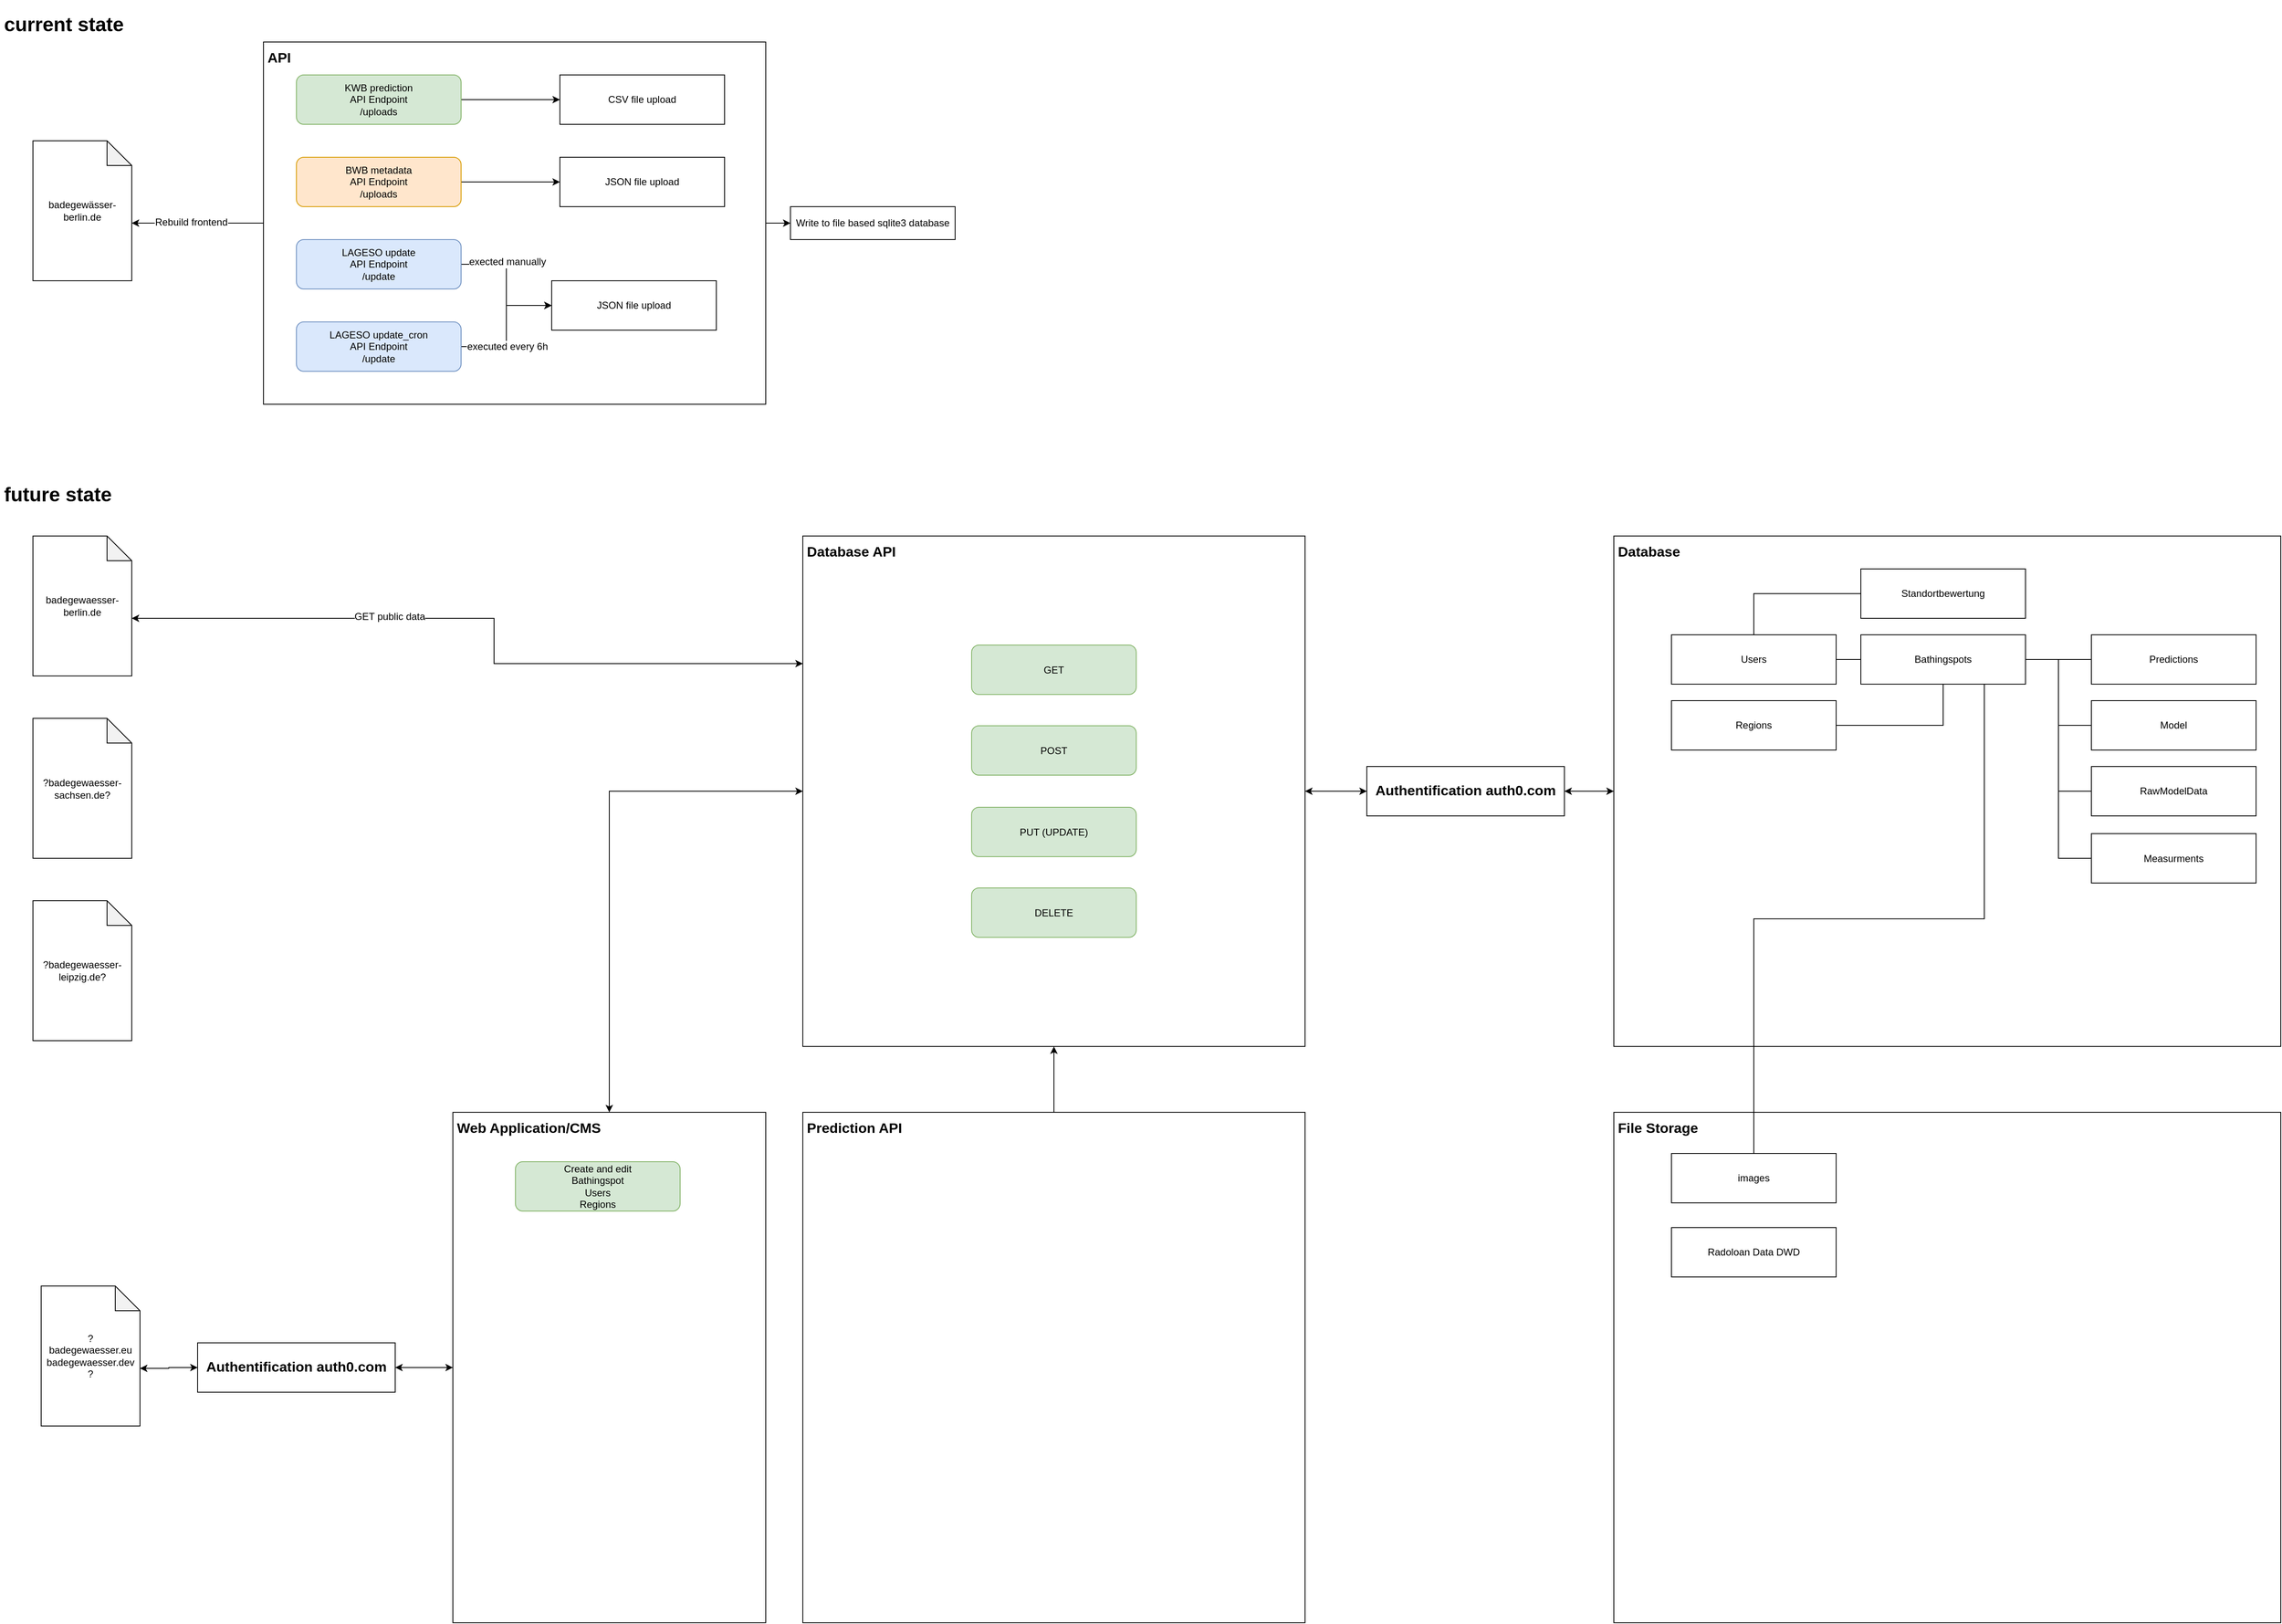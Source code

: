 <mxfile version="10.6.5" type="github"><diagram id="f5qFrhAt0QIMCM6FOQkb" name="Page-1"><mxGraphModel dx="2330" dy="2517" grid="1" gridSize="10" guides="1" tooltips="1" connect="1" arrows="1" fold="1" page="1" pageScale="1" pageWidth="827" pageHeight="1169" math="0" shadow="0"><root><mxCell id="0"/><mxCell id="1" parent="0"/><mxCell id="_vu0zIGkdGEpIibIL8r3-19" value="" style="edgeStyle=orthogonalEdgeStyle;rounded=0;orthogonalLoop=1;jettySize=auto;html=1;" parent="1" source="_vu0zIGkdGEpIibIL8r3-14" target="_vu0zIGkdGEpIibIL8r3-18" edge="1"><mxGeometry relative="1" as="geometry"/></mxCell><mxCell id="_vu0zIGkdGEpIibIL8r3-14" value="&lt;div style=&quot;text-align: left; font-size: 17px;&quot;&gt;&lt;b style=&quot;font-size: 17px;&quot;&gt;API&lt;/b&gt;&lt;/div&gt;" style="whiteSpace=wrap;html=1;rounded=0;fillColor=none;verticalAlign=top;align=left;spacing=5;fontSize=17;" parent="1" vertex="1"><mxGeometry x="320" y="40" width="610" height="440" as="geometry"/></mxCell><mxCell id="_vu0zIGkdGEpIibIL8r3-18" value="Write to file based sqlite3 database" style="whiteSpace=wrap;html=1;rounded=0;fillColor=#ffffff;shadow=0;comic=0;" parent="1" vertex="1"><mxGeometry x="960" y="240" width="200" height="40" as="geometry"/></mxCell><mxCell id="_vu0zIGkdGEpIibIL8r3-23" style="edgeStyle=orthogonalEdgeStyle;rounded=0;orthogonalLoop=1;jettySize=auto;html=1;exitX=0;exitY=0;exitDx=120;exitDy=100;exitPerimeter=0;entryX=0;entryY=0.5;entryDx=0;entryDy=0;strokeColor=#000000;endArrow=none;endFill=0;startArrow=classic;startFill=1;" parent="1" source="_vu0zIGkdGEpIibIL8r3-1" target="_vu0zIGkdGEpIibIL8r3-14" edge="1"><mxGeometry relative="1" as="geometry"/></mxCell><mxCell id="_vu0zIGkdGEpIibIL8r3-24" value="Rebuild frontend" style="text;html=1;resizable=0;points=[];align=center;verticalAlign=middle;labelBackgroundColor=#ffffff;" parent="_vu0zIGkdGEpIibIL8r3-23" vertex="1" connectable="0"><mxGeometry x="-0.1" y="1" relative="1" as="geometry"><mxPoint as="offset"/></mxGeometry></mxCell><mxCell id="_vu0zIGkdGEpIibIL8r3-1" value="badegewässer-berlin.de" style="shape=note;whiteSpace=wrap;html=1;backgroundOutline=1;darkOpacity=0.05;" parent="1" vertex="1"><mxGeometry x="40" y="160" width="120" height="170" as="geometry"/></mxCell><mxCell id="_vu0zIGkdGEpIibIL8r3-11" value="" style="edgeStyle=orthogonalEdgeStyle;rounded=0;orthogonalLoop=1;jettySize=auto;html=1;" parent="1" source="_vu0zIGkdGEpIibIL8r3-2" target="_vu0zIGkdGEpIibIL8r3-10" edge="1"><mxGeometry relative="1" as="geometry"/></mxCell><mxCell id="_vu0zIGkdGEpIibIL8r3-2" value="KWB prediction&lt;br&gt;API Endpoint&lt;br&gt;/uploads&lt;br&gt;" style="rounded=1;whiteSpace=wrap;html=1;fillColor=#d5e8d4;strokeColor=#82b366;" parent="1" vertex="1"><mxGeometry x="360" y="80" width="200" height="60" as="geometry"/></mxCell><mxCell id="_vu0zIGkdGEpIibIL8r3-10" value="CSV file upload&lt;br&gt;" style="rounded=0;whiteSpace=wrap;html=1;" parent="1" vertex="1"><mxGeometry x="680" y="80" width="200" height="60" as="geometry"/></mxCell><mxCell id="_vu0zIGkdGEpIibIL8r3-13" value="" style="edgeStyle=orthogonalEdgeStyle;rounded=0;orthogonalLoop=1;jettySize=auto;html=1;" parent="1" source="_vu0zIGkdGEpIibIL8r3-3" target="_vu0zIGkdGEpIibIL8r3-12" edge="1"><mxGeometry relative="1" as="geometry"/></mxCell><mxCell id="_vu0zIGkdGEpIibIL8r3-3" value="BWB metadata&lt;br&gt;API Endpoint&lt;br&gt;/uploads&lt;br&gt;" style="rounded=1;whiteSpace=wrap;html=1;fillColor=#ffe6cc;strokeColor=#d79b00;" parent="1" vertex="1"><mxGeometry x="360" y="180" width="200" height="60" as="geometry"/></mxCell><mxCell id="_vu0zIGkdGEpIibIL8r3-12" value="JSON file upload&lt;br&gt;" style="rounded=0;whiteSpace=wrap;html=1;" parent="1" vertex="1"><mxGeometry x="680" y="180" width="200" height="60" as="geometry"/></mxCell><mxCell id="_vu0zIGkdGEpIibIL8r3-9" value="" style="edgeStyle=orthogonalEdgeStyle;rounded=0;orthogonalLoop=1;jettySize=auto;html=1;entryX=0;entryY=0.5;entryDx=0;entryDy=0;" parent="1" source="_vu0zIGkdGEpIibIL8r3-4" target="_vu0zIGkdGEpIibIL8r3-27" edge="1"><mxGeometry relative="1" as="geometry"><mxPoint x="640" y="310" as="targetPoint"/></mxGeometry></mxCell><mxCell id="_vu0zIGkdGEpIibIL8r3-25" value="&lt;span&gt;exected manually&lt;/span&gt;" style="text;html=1;resizable=0;points=[];align=center;verticalAlign=middle;labelBackgroundColor=#ffffff;" parent="_vu0zIGkdGEpIibIL8r3-9" vertex="1" connectable="0"><mxGeometry x="-0.325" y="3" relative="1" as="geometry"><mxPoint x="2" as="offset"/></mxGeometry></mxCell><mxCell id="_vu0zIGkdGEpIibIL8r3-4" value="LAGESO update&lt;br&gt;API Endpoint&lt;br&gt;/update&lt;br&gt;" style="rounded=1;whiteSpace=wrap;html=1;fillColor=#dae8fc;strokeColor=#6c8ebf;" parent="1" vertex="1"><mxGeometry x="360" y="280" width="200" height="60" as="geometry"/></mxCell><mxCell id="_vu0zIGkdGEpIibIL8r3-7" value="" style="edgeStyle=orthogonalEdgeStyle;rounded=0;orthogonalLoop=1;jettySize=auto;html=1;entryX=0;entryY=0.5;entryDx=0;entryDy=0;" parent="1" source="_vu0zIGkdGEpIibIL8r3-5" target="_vu0zIGkdGEpIibIL8r3-27" edge="1"><mxGeometry relative="1" as="geometry"><mxPoint x="640" y="410" as="targetPoint"/></mxGeometry></mxCell><mxCell id="_vu0zIGkdGEpIibIL8r3-26" value="&lt;span&gt;executed every 6h&lt;/span&gt;" style="text;html=1;resizable=0;points=[];align=center;verticalAlign=middle;labelBackgroundColor=#ffffff;" parent="_vu0zIGkdGEpIibIL8r3-7" vertex="1" connectable="0"><mxGeometry x="-0.475" relative="1" as="geometry"><mxPoint x="14" as="offset"/></mxGeometry></mxCell><mxCell id="_vu0zIGkdGEpIibIL8r3-5" value="LAGESO update_cron&lt;br&gt;API Endpoint&lt;br&gt;/update&lt;br&gt;" style="rounded=1;whiteSpace=wrap;html=1;fillColor=#dae8fc;strokeColor=#6c8ebf;" parent="1" vertex="1"><mxGeometry x="360" y="380" width="200" height="60" as="geometry"/></mxCell><mxCell id="_vu0zIGkdGEpIibIL8r3-27" value="JSON file upload&lt;br&gt;" style="rounded=0;whiteSpace=wrap;html=1;" parent="1" vertex="1"><mxGeometry x="670" y="330" width="200" height="60" as="geometry"/></mxCell><mxCell id="5UFkBVJP85eat3HNLZW6-2" value="&lt;h1&gt;current state&lt;br&gt;&lt;/h1&gt;" style="text;html=1;strokeColor=none;fillColor=none;spacing=5;spacingTop=-20;whiteSpace=wrap;overflow=hidden;rounded=0;shadow=0;comic=0;" vertex="1" parent="1"><mxGeometry y="-1" width="190" height="120" as="geometry"/></mxCell><mxCell id="5UFkBVJP85eat3HNLZW6-3" value="&lt;h1&gt;future state&lt;br&gt;&lt;/h1&gt;" style="text;html=1;strokeColor=none;fillColor=none;spacing=5;spacingTop=-20;whiteSpace=wrap;overflow=hidden;rounded=0;shadow=0;comic=0;" vertex="1" parent="1"><mxGeometry y="570" width="190" height="120" as="geometry"/></mxCell><mxCell id="5UFkBVJP85eat3HNLZW6-39" style="edgeStyle=orthogonalEdgeStyle;rounded=0;orthogonalLoop=1;jettySize=auto;html=1;exitX=0;exitY=0;exitDx=120;exitDy=100;exitPerimeter=0;entryX=0;entryY=0.25;entryDx=0;entryDy=0;startArrow=classic;startFill=1;endArrow=classic;endFill=1;fontSize=17;" edge="1" parent="1" source="5UFkBVJP85eat3HNLZW6-4" target="5UFkBVJP85eat3HNLZW6-7"><mxGeometry relative="1" as="geometry"><Array as="points"><mxPoint x="600" y="740"/><mxPoint x="600" y="795"/></Array></mxGeometry></mxCell><mxCell id="5UFkBVJP85eat3HNLZW6-40" value="&lt;font style=&quot;font-size: 12px&quot;&gt;GET public data&lt;/font&gt;" style="text;html=1;resizable=0;points=[];align=center;verticalAlign=middle;labelBackgroundColor=#ffffff;fontSize=17;" vertex="1" connectable="0" parent="5UFkBVJP85eat3HNLZW6-39"><mxGeometry x="-0.281" y="-2" relative="1" as="geometry"><mxPoint y="-5" as="offset"/></mxGeometry></mxCell><mxCell id="5UFkBVJP85eat3HNLZW6-4" value="badegewaesser-berlin.de" style="shape=note;whiteSpace=wrap;html=1;backgroundOutline=1;darkOpacity=0.05;" vertex="1" parent="1"><mxGeometry x="40" y="640" width="120" height="170" as="geometry"/></mxCell><mxCell id="5UFkBVJP85eat3HNLZW6-5" value="?badegewaesser-sachsen.de?" style="shape=note;whiteSpace=wrap;html=1;backgroundOutline=1;darkOpacity=0.05;" vertex="1" parent="1"><mxGeometry x="40" y="861.5" width="120" height="170" as="geometry"/></mxCell><mxCell id="5UFkBVJP85eat3HNLZW6-6" value="?badegewaesser-leipzig.de?" style="shape=note;whiteSpace=wrap;html=1;backgroundOutline=1;darkOpacity=0.05;" vertex="1" parent="1"><mxGeometry x="40" y="1083" width="120" height="170" as="geometry"/></mxCell><mxCell id="5UFkBVJP85eat3HNLZW6-34" style="edgeStyle=orthogonalEdgeStyle;rounded=0;orthogonalLoop=1;jettySize=auto;html=1;exitX=1;exitY=0.5;exitDx=0;exitDy=0;entryX=0;entryY=0.5;entryDx=0;entryDy=0;startArrow=classic;startFill=1;endArrow=classic;endFill=1;fontSize=17;" edge="1" parent="1" source="5UFkBVJP85eat3HNLZW6-7" target="5UFkBVJP85eat3HNLZW6-32"><mxGeometry relative="1" as="geometry"/></mxCell><mxCell id="5UFkBVJP85eat3HNLZW6-7" value="&lt;div style=&quot;text-align: left ; font-size: 17px&quot;&gt;&lt;b style=&quot;font-size: 17px&quot;&gt;Database API&lt;/b&gt;&lt;/div&gt;" style="whiteSpace=wrap;html=1;rounded=0;fillColor=none;verticalAlign=top;align=left;spacing=5;fontSize=17;" vertex="1" parent="1"><mxGeometry x="975" y="640" width="610" height="620" as="geometry"/></mxCell><mxCell id="5UFkBVJP85eat3HNLZW6-8" value="&lt;div style=&quot;text-align: left ; font-size: 17px&quot;&gt;&lt;b style=&quot;font-size: 17px&quot;&gt;Database&lt;/b&gt;&lt;/div&gt;" style="whiteSpace=wrap;html=1;rounded=0;fillColor=none;verticalAlign=top;align=left;spacing=5;fontSize=17;" vertex="1" parent="1"><mxGeometry x="1960" y="640" width="810" height="620" as="geometry"/></mxCell><mxCell id="5UFkBVJP85eat3HNLZW6-16" value="" style="edgeStyle=orthogonalEdgeStyle;rounded=0;orthogonalLoop=1;jettySize=auto;html=1;startFill=0;endArrow=none;endFill=0;fontSize=17;" edge="1" parent="1" source="5UFkBVJP85eat3HNLZW6-9" target="5UFkBVJP85eat3HNLZW6-15"><mxGeometry relative="1" as="geometry"/></mxCell><mxCell id="5UFkBVJP85eat3HNLZW6-20" style="edgeStyle=orthogonalEdgeStyle;rounded=0;orthogonalLoop=1;jettySize=auto;html=1;exitX=1;exitY=0.5;exitDx=0;exitDy=0;entryX=0;entryY=0.5;entryDx=0;entryDy=0;startFill=0;endArrow=none;endFill=0;fontSize=17;" edge="1" parent="1" source="5UFkBVJP85eat3HNLZW6-9" target="5UFkBVJP85eat3HNLZW6-17"><mxGeometry relative="1" as="geometry"/></mxCell><mxCell id="5UFkBVJP85eat3HNLZW6-21" style="edgeStyle=orthogonalEdgeStyle;rounded=0;orthogonalLoop=1;jettySize=auto;html=1;exitX=1;exitY=0.5;exitDx=0;exitDy=0;entryX=0;entryY=0.5;entryDx=0;entryDy=0;startFill=0;endArrow=none;endFill=0;fontSize=17;" edge="1" parent="1" source="5UFkBVJP85eat3HNLZW6-9" target="5UFkBVJP85eat3HNLZW6-19"><mxGeometry relative="1" as="geometry"/></mxCell><mxCell id="5UFkBVJP85eat3HNLZW6-22" style="edgeStyle=orthogonalEdgeStyle;rounded=0;orthogonalLoop=1;jettySize=auto;html=1;exitX=1;exitY=0.5;exitDx=0;exitDy=0;entryX=0;entryY=0.5;entryDx=0;entryDy=0;startFill=0;endArrow=none;endFill=0;fontSize=17;" edge="1" parent="1" source="5UFkBVJP85eat3HNLZW6-9" target="5UFkBVJP85eat3HNLZW6-18"><mxGeometry relative="1" as="geometry"/></mxCell><mxCell id="5UFkBVJP85eat3HNLZW6-9" value="Bathingspots&lt;br&gt;" style="rounded=0;whiteSpace=wrap;html=1;" vertex="1" parent="1"><mxGeometry x="2260" y="760" width="200" height="60" as="geometry"/></mxCell><mxCell id="5UFkBVJP85eat3HNLZW6-15" value="Predictions&lt;br&gt;" style="rounded=0;whiteSpace=wrap;html=1;" vertex="1" parent="1"><mxGeometry x="2540" y="760" width="200" height="60" as="geometry"/></mxCell><mxCell id="5UFkBVJP85eat3HNLZW6-13" style="edgeStyle=orthogonalEdgeStyle;rounded=0;orthogonalLoop=1;jettySize=auto;html=1;exitX=1;exitY=0.5;exitDx=0;exitDy=0;entryX=0;entryY=0.5;entryDx=0;entryDy=0;startArrow=none;startFill=0;endArrow=none;endFill=0;strokeColor=#000000;fontSize=17;" edge="1" parent="1" source="5UFkBVJP85eat3HNLZW6-10" target="5UFkBVJP85eat3HNLZW6-9"><mxGeometry relative="1" as="geometry"/></mxCell><mxCell id="5UFkBVJP85eat3HNLZW6-44" style="edgeStyle=orthogonalEdgeStyle;rounded=0;orthogonalLoop=1;jettySize=auto;html=1;exitX=0.5;exitY=0;exitDx=0;exitDy=0;entryX=0;entryY=0.5;entryDx=0;entryDy=0;startArrow=none;startFill=0;endArrow=none;endFill=0;fontSize=17;" edge="1" parent="1" source="5UFkBVJP85eat3HNLZW6-10" target="5UFkBVJP85eat3HNLZW6-42"><mxGeometry relative="1" as="geometry"/></mxCell><mxCell id="5UFkBVJP85eat3HNLZW6-10" value="Users&lt;br&gt;" style="rounded=0;whiteSpace=wrap;html=1;" vertex="1" parent="1"><mxGeometry x="2030" y="760" width="200" height="60" as="geometry"/></mxCell><mxCell id="5UFkBVJP85eat3HNLZW6-14" style="edgeStyle=orthogonalEdgeStyle;rounded=0;orthogonalLoop=1;jettySize=auto;html=1;exitX=1;exitY=0.5;exitDx=0;exitDy=0;entryX=0.5;entryY=1;entryDx=0;entryDy=0;startFill=0;endArrow=none;endFill=0;fontSize=17;" edge="1" parent="1" source="5UFkBVJP85eat3HNLZW6-11" target="5UFkBVJP85eat3HNLZW6-9"><mxGeometry relative="1" as="geometry"/></mxCell><mxCell id="5UFkBVJP85eat3HNLZW6-11" value="Regions&lt;br&gt;" style="rounded=0;whiteSpace=wrap;html=1;" vertex="1" parent="1"><mxGeometry x="2030" y="840" width="200" height="60" as="geometry"/></mxCell><mxCell id="5UFkBVJP85eat3HNLZW6-17" value="Model&lt;br&gt;" style="rounded=0;whiteSpace=wrap;html=1;" vertex="1" parent="1"><mxGeometry x="2540" y="840" width="200" height="60" as="geometry"/></mxCell><mxCell id="5UFkBVJP85eat3HNLZW6-18" value="Measurments&lt;br&gt;" style="rounded=0;whiteSpace=wrap;html=1;" vertex="1" parent="1"><mxGeometry x="2540" y="1001.5" width="200" height="60" as="geometry"/></mxCell><mxCell id="5UFkBVJP85eat3HNLZW6-19" value="RawModelData&lt;br&gt;" style="rounded=0;whiteSpace=wrap;html=1;" vertex="1" parent="1"><mxGeometry x="2540" y="920" width="200" height="60" as="geometry"/></mxCell><mxCell id="5UFkBVJP85eat3HNLZW6-28" value="" style="group" vertex="1" connectable="0" parent="1"><mxGeometry x="1180" y="772.5" width="200" height="355" as="geometry"/></mxCell><mxCell id="5UFkBVJP85eat3HNLZW6-23" value="GET&lt;br&gt;" style="rounded=1;whiteSpace=wrap;html=1;fillColor=#d5e8d4;strokeColor=#82b366;" vertex="1" parent="5UFkBVJP85eat3HNLZW6-28"><mxGeometry width="200" height="60" as="geometry"/></mxCell><mxCell id="5UFkBVJP85eat3HNLZW6-24" value="POST&lt;br&gt;" style="rounded=1;whiteSpace=wrap;html=1;fillColor=#d5e8d4;strokeColor=#82b366;" vertex="1" parent="5UFkBVJP85eat3HNLZW6-28"><mxGeometry y="98" width="200" height="60" as="geometry"/></mxCell><mxCell id="5UFkBVJP85eat3HNLZW6-25" value="PUT (UPDATE)&lt;br&gt;" style="rounded=1;whiteSpace=wrap;html=1;fillColor=#d5e8d4;strokeColor=#82b366;" vertex="1" parent="5UFkBVJP85eat3HNLZW6-28"><mxGeometry y="197" width="200" height="60" as="geometry"/></mxCell><mxCell id="5UFkBVJP85eat3HNLZW6-26" value="DELETE&lt;br&gt;" style="rounded=1;whiteSpace=wrap;html=1;fillColor=#d5e8d4;strokeColor=#82b366;" vertex="1" parent="5UFkBVJP85eat3HNLZW6-28"><mxGeometry y="295" width="200" height="60" as="geometry"/></mxCell><mxCell id="5UFkBVJP85eat3HNLZW6-30" style="edgeStyle=orthogonalEdgeStyle;rounded=0;orthogonalLoop=1;jettySize=auto;html=1;exitX=0.5;exitY=0;exitDx=0;exitDy=0;entryX=0.5;entryY=1;entryDx=0;entryDy=0;startArrow=none;startFill=0;endArrow=classic;endFill=1;fontSize=17;" edge="1" parent="1" source="5UFkBVJP85eat3HNLZW6-29" target="5UFkBVJP85eat3HNLZW6-7"><mxGeometry relative="1" as="geometry"/></mxCell><mxCell id="5UFkBVJP85eat3HNLZW6-29" value="&lt;div style=&quot;text-align: left ; font-size: 17px&quot;&gt;&lt;b style=&quot;font-size: 17px&quot;&gt;Prediction API&lt;/b&gt;&lt;/div&gt;" style="whiteSpace=wrap;html=1;rounded=0;fillColor=none;verticalAlign=top;align=left;spacing=5;fontSize=17;" vertex="1" parent="1"><mxGeometry x="975" y="1340" width="610" height="620" as="geometry"/></mxCell><mxCell id="5UFkBVJP85eat3HNLZW6-35" style="edgeStyle=orthogonalEdgeStyle;rounded=0;orthogonalLoop=1;jettySize=auto;html=1;exitX=1;exitY=0.5;exitDx=0;exitDy=0;entryX=0;entryY=0.5;entryDx=0;entryDy=0;startArrow=classic;startFill=1;endArrow=classic;endFill=1;fontSize=17;" edge="1" parent="1" source="5UFkBVJP85eat3HNLZW6-32" target="5UFkBVJP85eat3HNLZW6-8"><mxGeometry relative="1" as="geometry"/></mxCell><mxCell id="5UFkBVJP85eat3HNLZW6-32" value="&lt;div style=&quot;text-align: left ; font-size: 17px&quot;&gt;&lt;b style=&quot;font-size: 17px&quot;&gt;Authentification auth0.com&lt;/b&gt;&lt;/div&gt;" style="whiteSpace=wrap;html=1;rounded=0;fillColor=none;verticalAlign=middle;align=center;spacing=5;fontSize=17;" vertex="1" parent="1"><mxGeometry x="1660" y="920" width="240" height="60" as="geometry"/></mxCell><mxCell id="5UFkBVJP85eat3HNLZW6-37" style="edgeStyle=orthogonalEdgeStyle;rounded=0;orthogonalLoop=1;jettySize=auto;html=1;exitX=0.5;exitY=0;exitDx=0;exitDy=0;entryX=0;entryY=0.5;entryDx=0;entryDy=0;startArrow=classic;startFill=1;endArrow=classic;endFill=1;fontSize=17;" edge="1" parent="1" source="5UFkBVJP85eat3HNLZW6-36" target="5UFkBVJP85eat3HNLZW6-7"><mxGeometry relative="1" as="geometry"/></mxCell><mxCell id="5UFkBVJP85eat3HNLZW6-36" value="&lt;div style=&quot;text-align: left ; font-size: 17px&quot;&gt;&lt;b style=&quot;font-size: 17px&quot;&gt;Web Application/CMS&lt;/b&gt;&lt;/div&gt;" style="whiteSpace=wrap;html=1;rounded=0;fillColor=none;verticalAlign=top;align=left;spacing=5;fontSize=17;" vertex="1" parent="1"><mxGeometry x="550" y="1340" width="380" height="620" as="geometry"/></mxCell><mxCell id="5UFkBVJP85eat3HNLZW6-42" value="Standortbewertung&lt;br&gt;" style="rounded=0;whiteSpace=wrap;html=1;" vertex="1" parent="1"><mxGeometry x="2260" y="680" width="200" height="60" as="geometry"/></mxCell><mxCell id="5UFkBVJP85eat3HNLZW6-50" style="edgeStyle=orthogonalEdgeStyle;rounded=0;orthogonalLoop=1;jettySize=auto;html=1;exitX=0;exitY=0;exitDx=120.0;exitDy=100;exitPerimeter=0;entryX=0;entryY=0.5;entryDx=0;entryDy=0;startArrow=classic;startFill=1;endArrow=classic;endFill=1;fontSize=17;" edge="1" parent="1" source="5UFkBVJP85eat3HNLZW6-45" target="5UFkBVJP85eat3HNLZW6-48"><mxGeometry relative="1" as="geometry"/></mxCell><mxCell id="5UFkBVJP85eat3HNLZW6-45" value="?&lt;br&gt;badegewaesser.eu&lt;br&gt;badegewaesser.dev&lt;br&gt;?&lt;br&gt;" style="shape=note;whiteSpace=wrap;html=1;backgroundOutline=1;darkOpacity=0.05;" vertex="1" parent="1"><mxGeometry x="50" y="1551" width="120" height="170" as="geometry"/></mxCell><mxCell id="5UFkBVJP85eat3HNLZW6-51" style="edgeStyle=orthogonalEdgeStyle;rounded=0;orthogonalLoop=1;jettySize=auto;html=1;exitX=1;exitY=0.5;exitDx=0;exitDy=0;entryX=0;entryY=0.5;entryDx=0;entryDy=0;startArrow=classic;startFill=1;endArrow=classic;endFill=1;fontSize=17;" edge="1" parent="1" source="5UFkBVJP85eat3HNLZW6-48" target="5UFkBVJP85eat3HNLZW6-36"><mxGeometry relative="1" as="geometry"/></mxCell><mxCell id="5UFkBVJP85eat3HNLZW6-48" value="&lt;div style=&quot;text-align: left ; font-size: 17px&quot;&gt;&lt;b style=&quot;font-size: 17px&quot;&gt;Authentification auth0.com&lt;/b&gt;&lt;/div&gt;" style="whiteSpace=wrap;html=1;rounded=0;fillColor=none;verticalAlign=middle;align=center;spacing=5;fontSize=17;" vertex="1" parent="1"><mxGeometry x="240" y="1620" width="240" height="60" as="geometry"/></mxCell><mxCell id="5UFkBVJP85eat3HNLZW6-53" value="&lt;div style=&quot;text-align: left ; font-size: 17px&quot;&gt;&lt;b&gt;File Storage&lt;/b&gt;&lt;/div&gt;" style="whiteSpace=wrap;html=1;rounded=0;fillColor=none;verticalAlign=top;align=left;spacing=5;fontSize=17;" vertex="1" parent="1"><mxGeometry x="1960" y="1340" width="810" height="620" as="geometry"/></mxCell><mxCell id="5UFkBVJP85eat3HNLZW6-57" style="edgeStyle=orthogonalEdgeStyle;rounded=0;orthogonalLoop=1;jettySize=auto;html=1;exitX=0.5;exitY=0;exitDx=0;exitDy=0;entryX=0.75;entryY=1;entryDx=0;entryDy=0;startArrow=none;startFill=0;endArrow=none;endFill=0;fontSize=17;" edge="1" parent="1" source="5UFkBVJP85eat3HNLZW6-54" target="5UFkBVJP85eat3HNLZW6-9"><mxGeometry relative="1" as="geometry"/></mxCell><mxCell id="5UFkBVJP85eat3HNLZW6-54" value="images&lt;br&gt;" style="rounded=0;whiteSpace=wrap;html=1;" vertex="1" parent="1"><mxGeometry x="2030" y="1390" width="200" height="60" as="geometry"/></mxCell><mxCell id="5UFkBVJP85eat3HNLZW6-56" value="Radoloan Data DWD&lt;br&gt;" style="rounded=0;whiteSpace=wrap;html=1;" vertex="1" parent="1"><mxGeometry x="2030" y="1480" width="200" height="60" as="geometry"/></mxCell><mxCell id="5UFkBVJP85eat3HNLZW6-58" value="Create and edit&lt;br&gt;Bathingspot&lt;br&gt;Users&lt;br&gt;Regions&lt;br&gt;" style="rounded=1;whiteSpace=wrap;html=1;fillColor=#d5e8d4;strokeColor=#82b366;" vertex="1" parent="1"><mxGeometry x="626" y="1400" width="200" height="60" as="geometry"/></mxCell></root></mxGraphModel></diagram></mxfile>